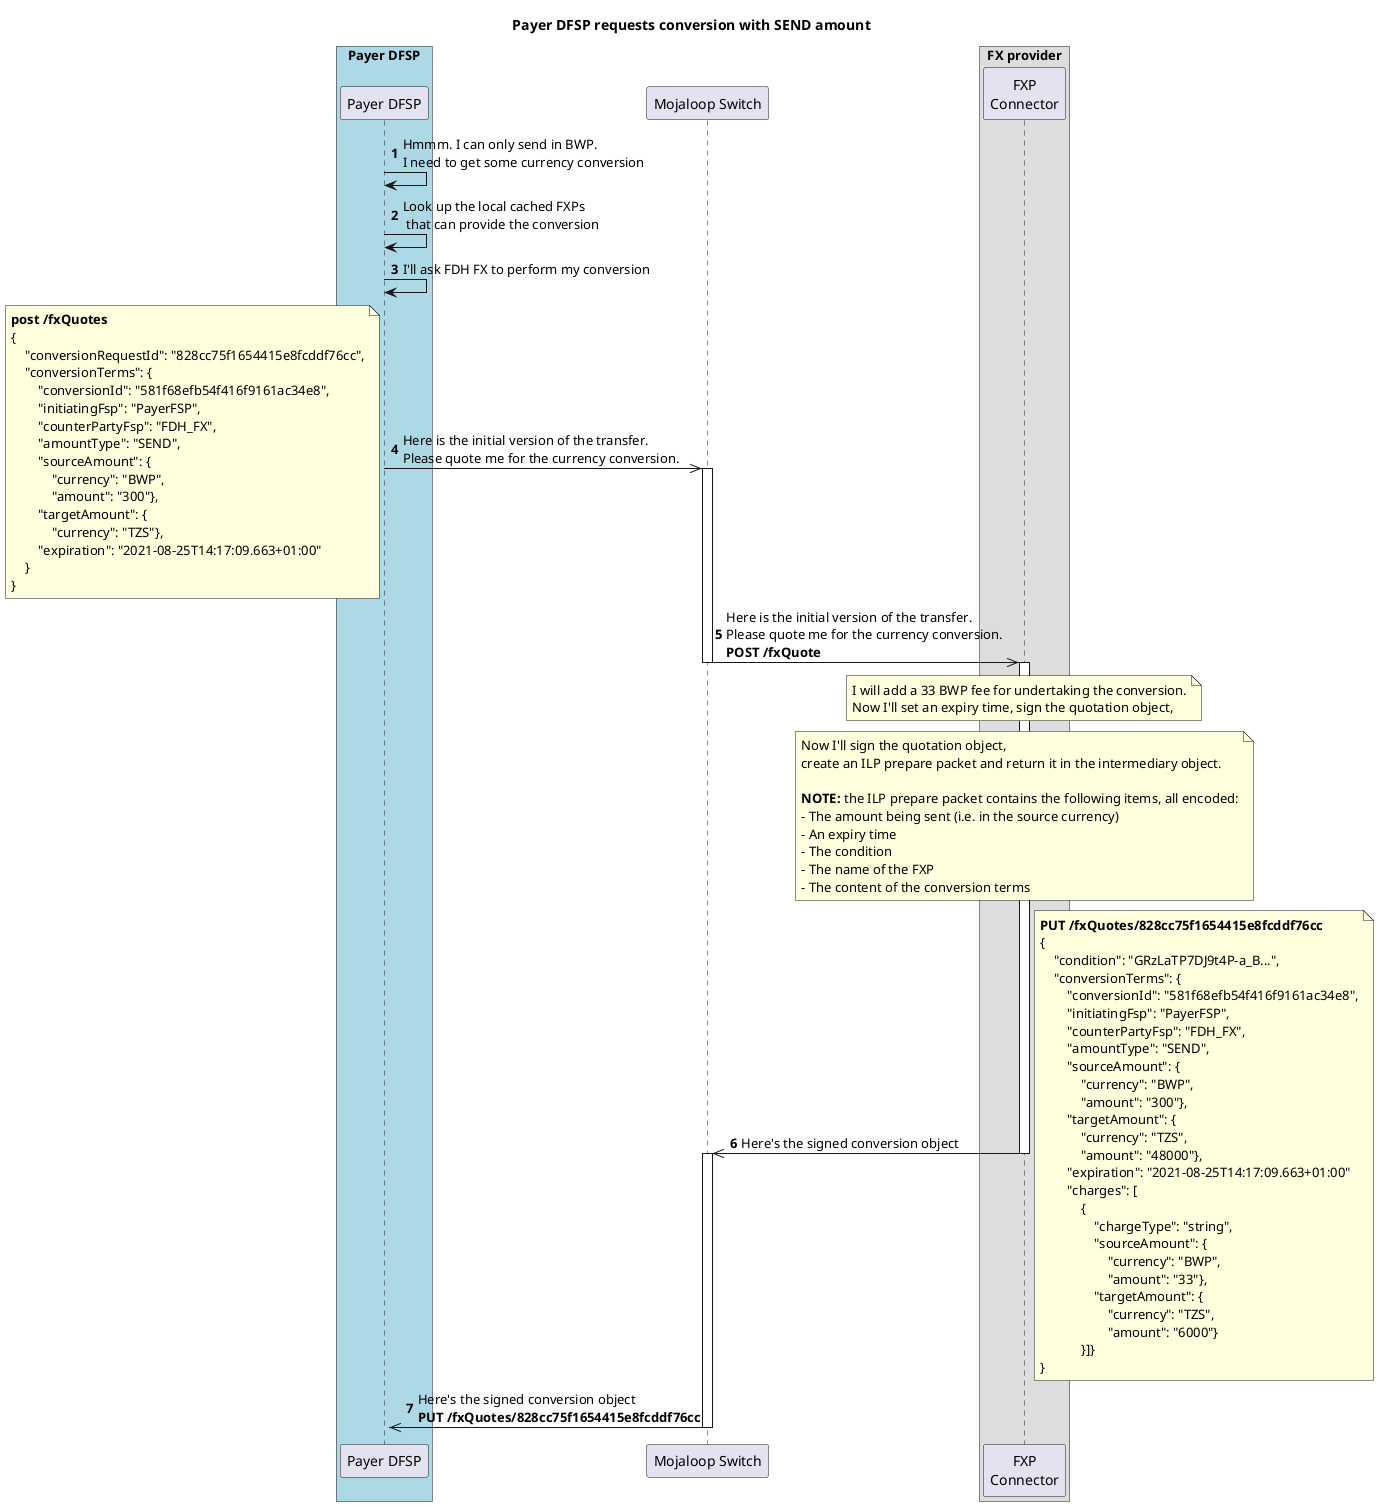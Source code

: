 @startuml PAYER_SEND_CurrencyConversion

!$simplified = true
!$hideSwitchDetail = false
!$advancedCoreConnectorFlow = true
!$senderName = "John"
!$senderLastName = ""
!$senderDOB = "1966-06-16"
!$receiverName = "Yaro"
!$receiverFirstName = "Yaro"
!$receiverMiddleName = ""
!$receiverLastName = ""
!$receiverDOB = "1966-06-16"
!$payerCurrency = "BWP"
!$payeeCurrency = "TZS"
!$payerFSPID = "PayerFSP"
!$payeeFSPID = "PayeeFSP"
!$fxpID = "FDH_FX"
!$payerMSISDN = "26787654321"
!$payeeMSISDN = "2551234567890"
!$payeeReceiveAmount = "44000"
!$payerSendAmount = "300"
!$payeeFee = "4000"
!$targetAmount = "48000"
!$fxpChargesSource = "33"
!$fxpChargesTarget = "6000"
!$fxpSourceAmount = "300"
!$fxpTargetAmount = "48000"
!$totalChargesSourceCurrency = "55"
!$totalChargesTargetCurrency = "10000"
!$conversionRequestId = "828cc75f1654415e8fcddf76cc"
!$conversionId = "581f68efb54f416f9161ac34e8"
!$homeTransactionId = "string"
!$quoteId = "382987a875ce4037b500c475e0"
!$transactionId = "d9ce59d4359843968630581bb0"
!$quotePayerExpiration = "2021-08-25T14:17:09.663+01:00"
!$quotePayeeExpiration = "2021-08-25T14:17:09.663+01:00"
!$commitRequestId = "77c9d78dc26a44748b3c99b96a"
!$determiningTransferId = "d9ce59d4359843968630581bb0"
!$transferId = "d9ce59d4359843968630581bb0"
!$fxCondition = "GRzLaTP7DJ9t4P-a_B..."
!$condition = "HOr22-H3AfTDHrSkP..."


title Payer DFSP requests conversion with SEND amount
' actor "$senderName" as A1
box "Payer DFSP" #LightBlue  
  participant "Payer DFSP" as D1
end box

participant "Mojaloop Switch" as S1

'box "Discovery Service" #LightYellow
'  participant "ALS Oracle" as ALS
'end box

box "FX provider"  
  participant "FXP\nConnector" as FXP
end box

'box "Payee DFSP" #LightBlue   
'  participant "Payee\nMojaloop\nConnector" as D2
'end box

'actor "$receiverName" as A2
autonumber


D1->D1:Hmmm. I can only send in $payerCurrency.\nI need to get some currency conversion
D1->D1: Look up the local cached FXPs\n that can provide the conversion
D1->D1:I'll ask FDH FX to perform my conversion


D1->>S1:Here is the initial version of the transfer.\nPlease quote me for the currency conversion.

note left
    **post /fxQuotes**
    {
        "conversionRequestId": "$conversionRequestId",
        "conversionTerms": {
            "conversionId": "$conversionId",
            "initiatingFsp": "$payerFSPID",
            "counterPartyFsp": "$fxpID",
            "amountType": "SEND",
            "sourceAmount": {
                "currency": "$payerCurrency",
                "amount": "$payerSendAmount"},
            "targetAmount": {
                "currency": "$payeeCurrency"},
            "expiration": "2021-08-25T14:17:09.663+01:00"
        }
    }
end note

deactivate D1
activate S1
!if ($simplified != true)
S1-->>D1:202 I'll get back to you
!endif
S1->>FXP:Here is the initial version of the transfer.\nPlease quote me for the currency conversion.\n**POST /fxQuote**
deactivate S1
activate FXP
!if ($simplified != true)
FXP-->>S1:202 I'll get back to you
!endif

note over FXP
    I will add a $fxpChargesSource $payerCurrency fee for undertaking the conversion.
    Now I'll set an expiry time, sign the quotation object,
end note
!if ($simplified != true)
note right of FXP
    {
        "conversionTerms": {
            "conversionId": "$conversionId",
            "initiatingFsp": "$payerFSPID",
            "counterPartyFsp": "$fxpID",
            "amountType": "SEND",
            "sourceAmount": {
                "currency": "$payerCurrency",
                "amount": "$fxpSourceAmount"},
            "targetAmount": {
                "currency": "$payeeCurrency",
                "amount": "$fxpTargetAmount"},
            "expiration": "2021-08-25T14:17:09.663+01:00"
            "charges": [
                {
                    "chargeType": "string",
                    "sourceAmount": {
                        "currency": "$payerCurrency",
                        "amount": "$fxpChargesSource"},
                    "targetAmount": {
                        "currency": "$payeeCurrency",
                        "amount": "$fxpChargesTarget"}
                }]}
    }
end note
!endif

note over FXP
    Now I'll sign the quotation object,
    create an ILP prepare packet and return it in the intermediary object.

    **NOTE:** the ILP prepare packet contains the following items, all encoded:
    - The amount being sent (i.e. in the source currency)
    - An expiry time
    - The condition
    - The name of the FXP
    - The content of the conversion terms
end note


FXP->>S1:Here's the signed conversion object
note right
    **PUT /fxQuotes/$conversionRequestId**
    {
        "condition": "$fxCondition",
        "conversionTerms": {
            "conversionId": "$conversionId",
            "initiatingFsp": "$payerFSPID",
            "counterPartyFsp": "$fxpID",
            "amountType": "SEND",
            "sourceAmount": {
                "currency": "$payerCurrency",
                "amount": "$fxpSourceAmount"},
            "targetAmount": {
                "currency": "$payeeCurrency",
                "amount": "$fxpTargetAmount"},
            "expiration": "2021-08-25T14:17:09.663+01:00"
            "charges": [
                {
                    "chargeType": "string",
                    "sourceAmount": {
                        "currency": "$payerCurrency",
                        "amount": "$fxpChargesSource"},
                    "targetAmount": {
                        "currency": "$payeeCurrency",
                        "amount": "$fxpChargesTarget"}
                }]}
    }
end note
deactivate FXP
activate S1
!if ($simplified != true)
S1-->>FXP:200 Gotcha
!endif
S1->>D1:Here's the signed conversion object\n**PUT /fxQuotes/$conversionRequestId**
deactivate S1
activate D1
!if ($simplified != true)
D1-->>S1:Gotcha
!endif
@enduml